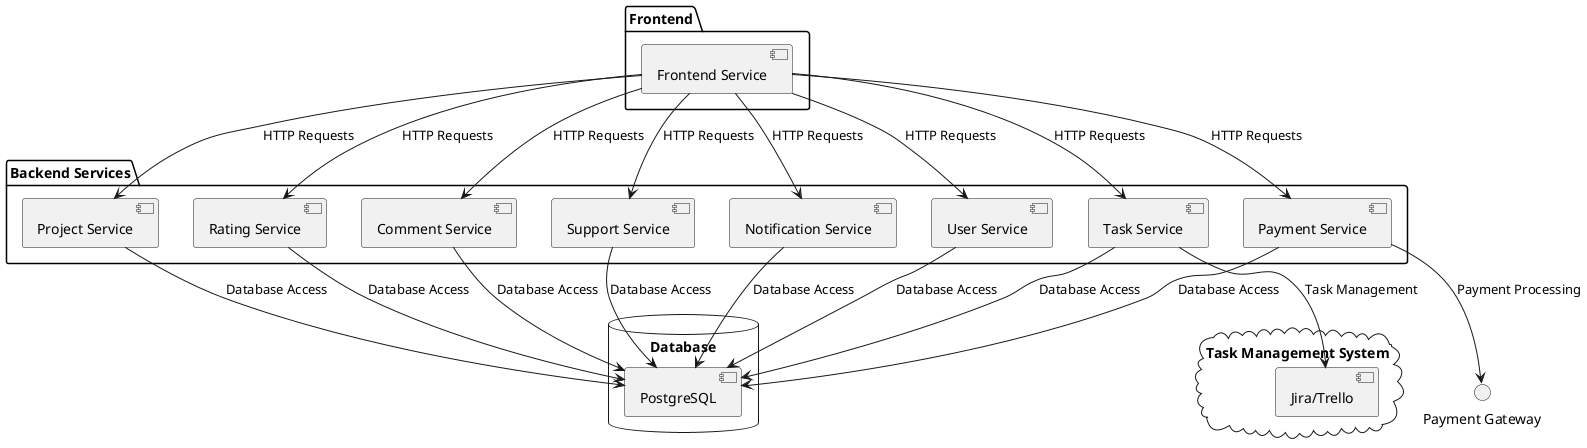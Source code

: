 @startuml

package "Frontend" {
    [Frontend Service]
}

package "Backend Services" {
    [User Service]
    [Project Service]
    [Task Service]
    [Rating Service]
    [Comment Service]
    [Support Service]
    [Notification Service]
    [Payment Service]
}

database "Database" {
    [PostgreSQL]
}

cloud "Task Management System" {
    [Jira/Trello]
}

[Frontend Service] --> [User Service] : HTTP Requests
[Frontend Service] --> [Project Service] : HTTP Requests
[Frontend Service] --> [Task Service] : HTTP Requests
[Frontend Service] --> [Rating Service] : HTTP Requests
[Frontend Service] --> [Comment Service] : HTTP Requests
[Frontend Service] --> [Support Service] : HTTP Requests
[Frontend Service] --> [Notification Service] : HTTP Requests
[Frontend Service] --> [Payment Service] : HTTP Requests

[User Service] --> [PostgreSQL] : Database Access
[Project Service] --> [PostgreSQL] : Database Access
[Task Service] --> [PostgreSQL] : Database Access
[Rating Service] --> [PostgreSQL] : Database Access
[Comment Service] --> [PostgreSQL] : Database Access
[Support Service] --> [PostgreSQL] : Database Access
[Notification Service] --> [PostgreSQL] : Database Access
[Payment Service] --> [PostgreSQL] : Database Access

[Task Service] --> [Jira/Trello] : Task Management

[Payment Service] --> "Payment Gateway" : Payment Processing

@enduml
